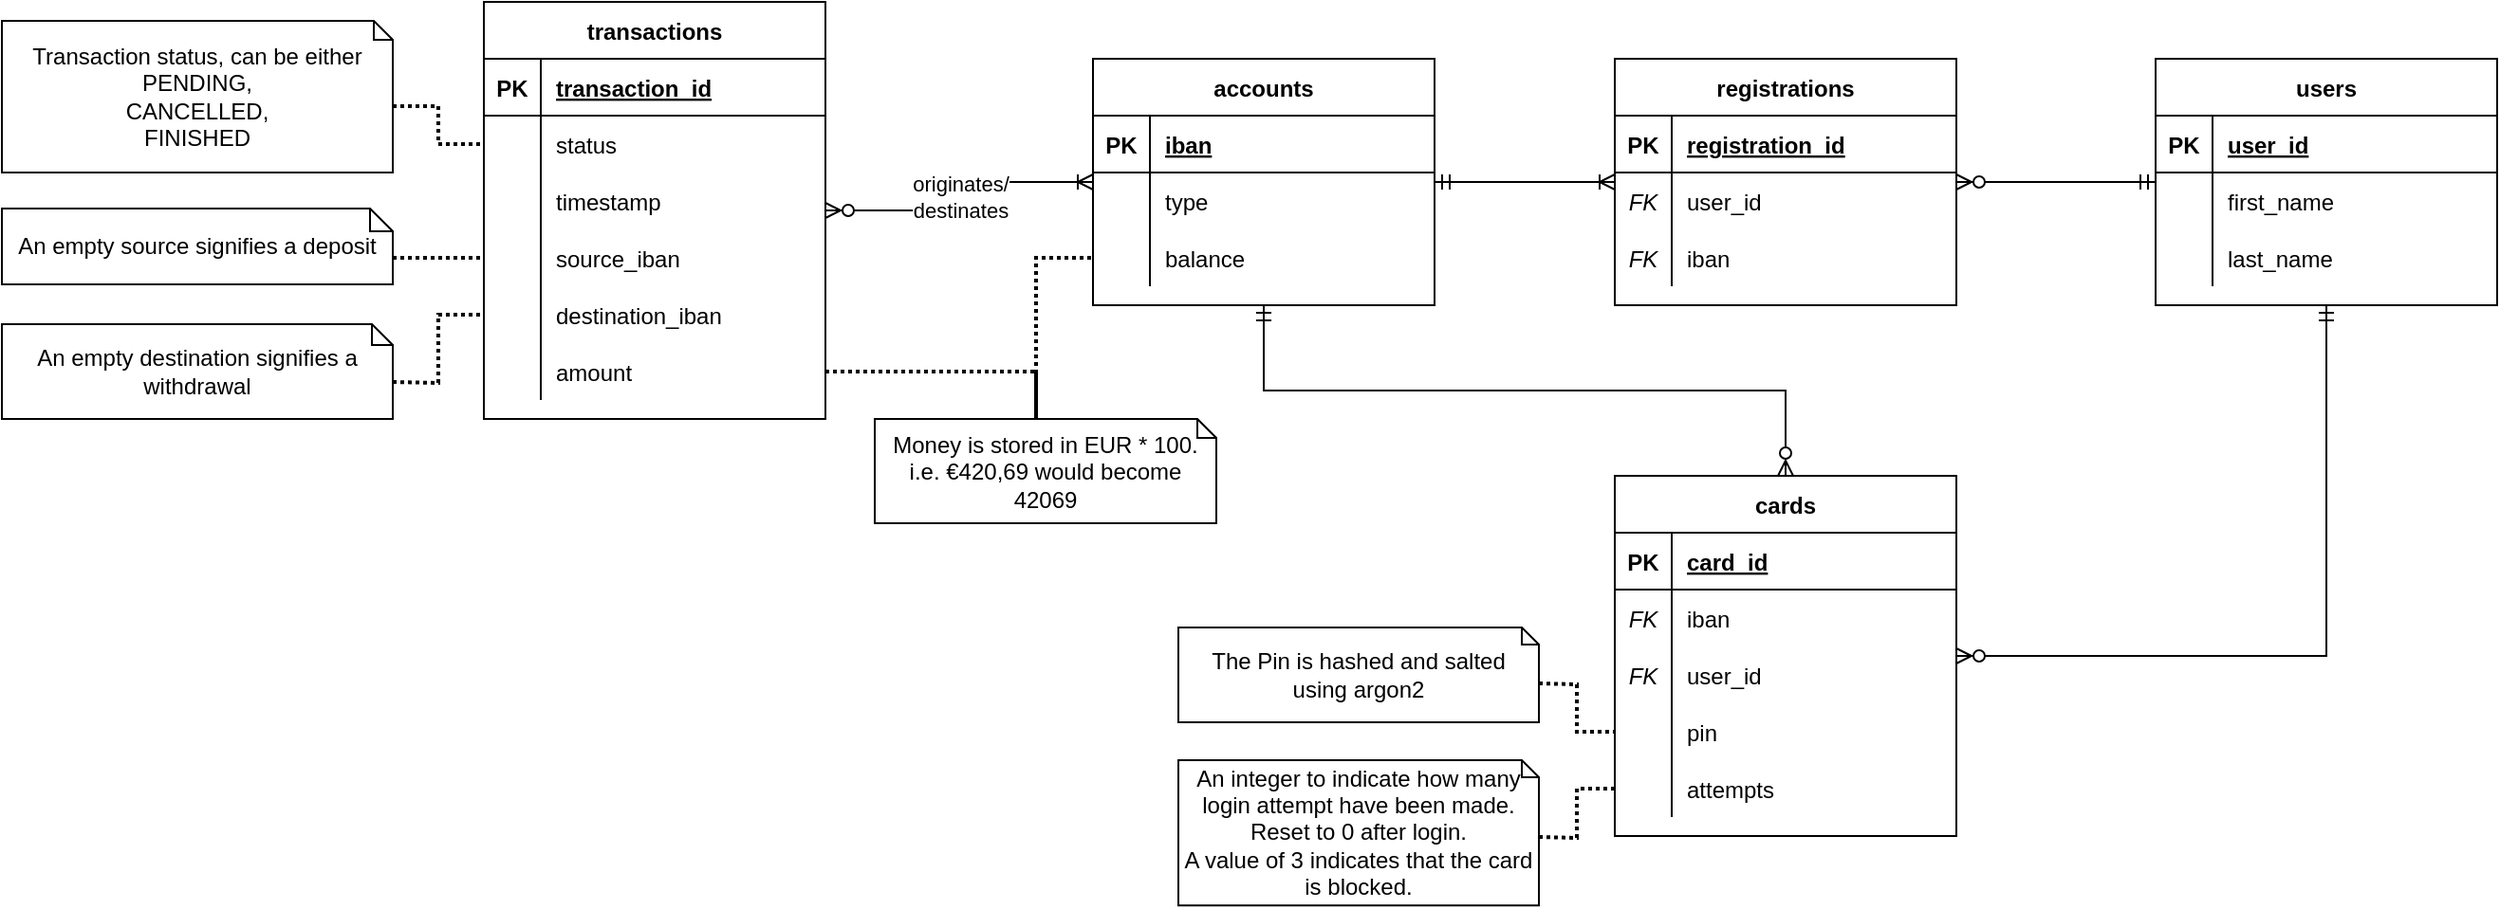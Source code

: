 <mxfile version="14.4.3" type="device"><diagram id="p55q_vqZBDoso4EpzTMx" name="Page-1"><mxGraphModel dx="1566" dy="1053" grid="1" gridSize="10" guides="1" tooltips="1" connect="1" arrows="1" fold="1" page="1" pageScale="1" pageWidth="850" pageHeight="1100" math="0" shadow="0"><root><mxCell id="0"/><mxCell id="1" parent="0"/><mxCell id="XyoRqMwCOSJP67RcENTq-22" style="edgeStyle=orthogonalEdgeStyle;rounded=0;orthogonalLoop=1;jettySize=auto;html=1;exitX=1;exitY=0.5;exitDx=0;exitDy=0;entryX=0;entryY=0.5;entryDx=0;entryDy=0;startArrow=ERzeroToMany;startFill=1;endArrow=ERoneToMany;endFill=0;" parent="1" source="8rE_-eUvc-ztTgPX_Pjg-32" target="8rE_-eUvc-ztTgPX_Pjg-80" edge="1"><mxGeometry relative="1" as="geometry"/></mxCell><mxCell id="XyoRqMwCOSJP67RcENTq-23" value="originates/&lt;br&gt;destinates" style="edgeLabel;html=1;align=center;verticalAlign=middle;resizable=0;points=[];" parent="XyoRqMwCOSJP67RcENTq-22" vertex="1" connectable="0"><mxGeometry x="-0.017" y="1" relative="1" as="geometry"><mxPoint x="1" y="-1" as="offset"/></mxGeometry></mxCell><mxCell id="8rE_-eUvc-ztTgPX_Pjg-32" value="transactions" style="shape=table;startSize=30;container=1;collapsible=1;childLayout=tableLayout;fixedRows=1;rowLines=0;fontStyle=1;align=center;resizeLast=1;" parent="1" vertex="1"><mxGeometry x="304" y="50" width="180" height="220" as="geometry"><mxRectangle x="304" y="50" width="110" height="30" as="alternateBounds"/></mxGeometry></mxCell><mxCell id="8rE_-eUvc-ztTgPX_Pjg-33" value="" style="shape=partialRectangle;collapsible=0;dropTarget=0;pointerEvents=0;fillColor=none;top=0;left=0;bottom=1;right=0;points=[[0,0.5],[1,0.5]];portConstraint=eastwest;" parent="8rE_-eUvc-ztTgPX_Pjg-32" vertex="1"><mxGeometry y="30" width="180" height="30" as="geometry"/></mxCell><mxCell id="8rE_-eUvc-ztTgPX_Pjg-34" value="PK" style="shape=partialRectangle;connectable=0;fillColor=none;top=0;left=0;bottom=0;right=0;fontStyle=1;overflow=hidden;" parent="8rE_-eUvc-ztTgPX_Pjg-33" vertex="1"><mxGeometry width="30" height="30" as="geometry"/></mxCell><mxCell id="8rE_-eUvc-ztTgPX_Pjg-35" value="transaction_id" style="shape=partialRectangle;connectable=0;fillColor=none;top=0;left=0;bottom=0;right=0;align=left;spacingLeft=6;fontStyle=5;overflow=hidden;" parent="8rE_-eUvc-ztTgPX_Pjg-33" vertex="1"><mxGeometry x="30" width="150" height="30" as="geometry"/></mxCell><mxCell id="8rE_-eUvc-ztTgPX_Pjg-36" value="" style="shape=partialRectangle;collapsible=0;dropTarget=0;pointerEvents=0;fillColor=none;top=0;left=0;bottom=0;right=0;points=[[0,0.5],[1,0.5]];portConstraint=eastwest;" parent="8rE_-eUvc-ztTgPX_Pjg-32" vertex="1"><mxGeometry y="60" width="180" height="30" as="geometry"/></mxCell><mxCell id="8rE_-eUvc-ztTgPX_Pjg-37" value="" style="shape=partialRectangle;connectable=0;fillColor=none;top=0;left=0;bottom=0;right=0;editable=1;overflow=hidden;" parent="8rE_-eUvc-ztTgPX_Pjg-36" vertex="1"><mxGeometry width="30" height="30" as="geometry"/></mxCell><mxCell id="8rE_-eUvc-ztTgPX_Pjg-38" value="status" style="shape=partialRectangle;connectable=0;fillColor=none;top=0;left=0;bottom=0;right=0;align=left;spacingLeft=6;overflow=hidden;" parent="8rE_-eUvc-ztTgPX_Pjg-36" vertex="1"><mxGeometry x="30" width="150" height="30" as="geometry"/></mxCell><mxCell id="N6YNjKPy-3RrqdHmj9Vh-1" style="shape=partialRectangle;collapsible=0;dropTarget=0;pointerEvents=0;fillColor=none;top=0;left=0;bottom=0;right=0;points=[[0,0.5],[1,0.5]];portConstraint=eastwest;" parent="8rE_-eUvc-ztTgPX_Pjg-32" vertex="1"><mxGeometry y="90" width="180" height="30" as="geometry"/></mxCell><mxCell id="N6YNjKPy-3RrqdHmj9Vh-2" style="shape=partialRectangle;connectable=0;fillColor=none;top=0;left=0;bottom=0;right=0;editable=1;overflow=hidden;" parent="N6YNjKPy-3RrqdHmj9Vh-1" vertex="1"><mxGeometry width="30" height="30" as="geometry"/></mxCell><mxCell id="N6YNjKPy-3RrqdHmj9Vh-3" value="timestamp" style="shape=partialRectangle;connectable=0;fillColor=none;top=0;left=0;bottom=0;right=0;align=left;spacingLeft=6;overflow=hidden;" parent="N6YNjKPy-3RrqdHmj9Vh-1" vertex="1"><mxGeometry x="30" width="150" height="30" as="geometry"/></mxCell><mxCell id="8rE_-eUvc-ztTgPX_Pjg-39" value="" style="shape=partialRectangle;collapsible=0;dropTarget=0;pointerEvents=0;fillColor=none;top=0;left=0;bottom=0;right=0;points=[[0,0.5],[1,0.5]];portConstraint=eastwest;" parent="8rE_-eUvc-ztTgPX_Pjg-32" vertex="1"><mxGeometry y="120" width="180" height="30" as="geometry"/></mxCell><mxCell id="8rE_-eUvc-ztTgPX_Pjg-40" value="" style="shape=partialRectangle;connectable=0;fillColor=none;top=0;left=0;bottom=0;right=0;editable=1;overflow=hidden;fontStyle=2" parent="8rE_-eUvc-ztTgPX_Pjg-39" vertex="1"><mxGeometry width="30" height="30" as="geometry"/></mxCell><mxCell id="8rE_-eUvc-ztTgPX_Pjg-41" value="source_iban" style="shape=partialRectangle;connectable=0;fillColor=none;top=0;left=0;bottom=0;right=0;align=left;spacingLeft=6;overflow=hidden;" parent="8rE_-eUvc-ztTgPX_Pjg-39" vertex="1"><mxGeometry x="30" width="150" height="30" as="geometry"/></mxCell><mxCell id="8rE_-eUvc-ztTgPX_Pjg-42" value="" style="shape=partialRectangle;collapsible=0;dropTarget=0;pointerEvents=0;fillColor=none;top=0;left=0;bottom=0;right=0;points=[[0,0.5],[1,0.5]];portConstraint=eastwest;" parent="8rE_-eUvc-ztTgPX_Pjg-32" vertex="1"><mxGeometry y="150" width="180" height="30" as="geometry"/></mxCell><mxCell id="8rE_-eUvc-ztTgPX_Pjg-43" value="" style="shape=partialRectangle;connectable=0;fillColor=none;top=0;left=0;bottom=0;right=0;editable=1;overflow=hidden;" parent="8rE_-eUvc-ztTgPX_Pjg-42" vertex="1"><mxGeometry width="30" height="30" as="geometry"/></mxCell><mxCell id="8rE_-eUvc-ztTgPX_Pjg-44" value="destination_iban" style="shape=partialRectangle;connectable=0;fillColor=none;top=0;left=0;bottom=0;right=0;align=left;spacingLeft=6;overflow=hidden;" parent="8rE_-eUvc-ztTgPX_Pjg-42" vertex="1"><mxGeometry x="30" width="150" height="30" as="geometry"/></mxCell><mxCell id="8rE_-eUvc-ztTgPX_Pjg-48" style="shape=partialRectangle;collapsible=0;dropTarget=0;pointerEvents=0;fillColor=none;top=0;left=0;bottom=0;right=0;points=[[0,0.5],[1,0.5]];portConstraint=eastwest;" parent="8rE_-eUvc-ztTgPX_Pjg-32" vertex="1"><mxGeometry y="180" width="180" height="30" as="geometry"/></mxCell><mxCell id="8rE_-eUvc-ztTgPX_Pjg-49" style="shape=partialRectangle;connectable=0;fillColor=none;top=0;left=0;bottom=0;right=0;editable=1;overflow=hidden;" parent="8rE_-eUvc-ztTgPX_Pjg-48" vertex="1"><mxGeometry width="30" height="30" as="geometry"/></mxCell><mxCell id="8rE_-eUvc-ztTgPX_Pjg-50" value="amount" style="shape=partialRectangle;connectable=0;fillColor=none;top=0;left=0;bottom=0;right=0;align=left;spacingLeft=6;overflow=hidden;" parent="8rE_-eUvc-ztTgPX_Pjg-48" vertex="1"><mxGeometry x="30" width="150" height="30" as="geometry"/></mxCell><mxCell id="8rE_-eUvc-ztTgPX_Pjg-51" value="users" style="shape=table;startSize=30;container=1;collapsible=1;childLayout=tableLayout;fixedRows=1;rowLines=0;fontStyle=1;align=center;resizeLast=1;" parent="1" vertex="1"><mxGeometry x="1185" y="80" width="180" height="130" as="geometry"><mxRectangle x="1185" y="80" width="70" height="30" as="alternateBounds"/></mxGeometry></mxCell><mxCell id="8rE_-eUvc-ztTgPX_Pjg-52" value="" style="shape=partialRectangle;collapsible=0;dropTarget=0;pointerEvents=0;fillColor=none;top=0;left=0;bottom=1;right=0;points=[[0,0.5],[1,0.5]];portConstraint=eastwest;" parent="8rE_-eUvc-ztTgPX_Pjg-51" vertex="1"><mxGeometry y="30" width="180" height="30" as="geometry"/></mxCell><mxCell id="8rE_-eUvc-ztTgPX_Pjg-53" value="PK" style="shape=partialRectangle;connectable=0;fillColor=none;top=0;left=0;bottom=0;right=0;fontStyle=1;overflow=hidden;" parent="8rE_-eUvc-ztTgPX_Pjg-52" vertex="1"><mxGeometry width="30" height="30" as="geometry"/></mxCell><mxCell id="8rE_-eUvc-ztTgPX_Pjg-54" value="user_id" style="shape=partialRectangle;connectable=0;fillColor=none;top=0;left=0;bottom=0;right=0;align=left;spacingLeft=6;fontStyle=5;overflow=hidden;" parent="8rE_-eUvc-ztTgPX_Pjg-52" vertex="1"><mxGeometry x="30" width="150" height="30" as="geometry"/></mxCell><mxCell id="8rE_-eUvc-ztTgPX_Pjg-55" value="" style="shape=partialRectangle;collapsible=0;dropTarget=0;pointerEvents=0;fillColor=none;top=0;left=0;bottom=0;right=0;points=[[0,0.5],[1,0.5]];portConstraint=eastwest;" parent="8rE_-eUvc-ztTgPX_Pjg-51" vertex="1"><mxGeometry y="60" width="180" height="30" as="geometry"/></mxCell><mxCell id="8rE_-eUvc-ztTgPX_Pjg-56" value="" style="shape=partialRectangle;connectable=0;fillColor=none;top=0;left=0;bottom=0;right=0;editable=1;overflow=hidden;" parent="8rE_-eUvc-ztTgPX_Pjg-55" vertex="1"><mxGeometry width="30" height="30" as="geometry"/></mxCell><mxCell id="8rE_-eUvc-ztTgPX_Pjg-57" value="first_name" style="shape=partialRectangle;connectable=0;fillColor=none;top=0;left=0;bottom=0;right=0;align=left;spacingLeft=6;overflow=hidden;" parent="8rE_-eUvc-ztTgPX_Pjg-55" vertex="1"><mxGeometry x="30" width="150" height="30" as="geometry"/></mxCell><mxCell id="8rE_-eUvc-ztTgPX_Pjg-58" value="" style="shape=partialRectangle;collapsible=0;dropTarget=0;pointerEvents=0;fillColor=none;top=0;left=0;bottom=0;right=0;points=[[0,0.5],[1,0.5]];portConstraint=eastwest;" parent="8rE_-eUvc-ztTgPX_Pjg-51" vertex="1"><mxGeometry y="90" width="180" height="30" as="geometry"/></mxCell><mxCell id="8rE_-eUvc-ztTgPX_Pjg-59" value="" style="shape=partialRectangle;connectable=0;fillColor=none;top=0;left=0;bottom=0;right=0;editable=1;overflow=hidden;" parent="8rE_-eUvc-ztTgPX_Pjg-58" vertex="1"><mxGeometry width="30" height="30" as="geometry"/></mxCell><mxCell id="8rE_-eUvc-ztTgPX_Pjg-60" value="last_name" style="shape=partialRectangle;connectable=0;fillColor=none;top=0;left=0;bottom=0;right=0;align=left;spacingLeft=6;overflow=hidden;" parent="8rE_-eUvc-ztTgPX_Pjg-58" vertex="1"><mxGeometry x="30" width="150" height="30" as="geometry"/></mxCell><mxCell id="XyoRqMwCOSJP67RcENTq-32" style="edgeStyle=orthogonalEdgeStyle;rounded=0;orthogonalLoop=1;jettySize=auto;html=1;exitX=1;exitY=0.5;exitDx=0;exitDy=0;entryX=0.5;entryY=1;entryDx=0;entryDy=0;startArrow=ERzeroToMany;startFill=1;endArrow=ERmandOne;endFill=0;" parent="1" source="8rE_-eUvc-ztTgPX_Pjg-64" target="8rE_-eUvc-ztTgPX_Pjg-51" edge="1"><mxGeometry relative="1" as="geometry"/></mxCell><mxCell id="8rE_-eUvc-ztTgPX_Pjg-64" value="cards" style="shape=table;startSize=30;container=1;collapsible=1;childLayout=tableLayout;fixedRows=1;rowLines=0;fontStyle=1;align=center;resizeLast=1;" parent="1" vertex="1"><mxGeometry x="900" y="300" width="180" height="190" as="geometry"><mxRectangle x="625" y="395" width="70" height="30" as="alternateBounds"/></mxGeometry></mxCell><mxCell id="8rE_-eUvc-ztTgPX_Pjg-65" value="" style="shape=partialRectangle;collapsible=0;dropTarget=0;pointerEvents=0;fillColor=none;top=0;left=0;bottom=1;right=0;points=[[0,0.5],[1,0.5]];portConstraint=eastwest;" parent="8rE_-eUvc-ztTgPX_Pjg-64" vertex="1"><mxGeometry y="30" width="180" height="30" as="geometry"/></mxCell><mxCell id="8rE_-eUvc-ztTgPX_Pjg-66" value="PK" style="shape=partialRectangle;connectable=0;fillColor=none;top=0;left=0;bottom=0;right=0;fontStyle=1;overflow=hidden;" parent="8rE_-eUvc-ztTgPX_Pjg-65" vertex="1"><mxGeometry width="30" height="30" as="geometry"/></mxCell><mxCell id="8rE_-eUvc-ztTgPX_Pjg-67" value="card_id" style="shape=partialRectangle;connectable=0;fillColor=none;top=0;left=0;bottom=0;right=0;align=left;spacingLeft=6;fontStyle=5;overflow=hidden;" parent="8rE_-eUvc-ztTgPX_Pjg-65" vertex="1"><mxGeometry x="30" width="150" height="30" as="geometry"/></mxCell><mxCell id="XyoRqMwCOSJP67RcENTq-3" style="shape=partialRectangle;collapsible=0;dropTarget=0;pointerEvents=0;fillColor=none;top=0;left=0;bottom=0;right=0;points=[[0,0.5],[1,0.5]];portConstraint=eastwest;" parent="8rE_-eUvc-ztTgPX_Pjg-64" vertex="1"><mxGeometry y="60" width="180" height="30" as="geometry"/></mxCell><mxCell id="XyoRqMwCOSJP67RcENTq-4" value="FK" style="shape=partialRectangle;connectable=0;fillColor=none;top=0;left=0;bottom=0;right=0;editable=1;overflow=hidden;fontStyle=2" parent="XyoRqMwCOSJP67RcENTq-3" vertex="1"><mxGeometry width="30" height="30" as="geometry"/></mxCell><mxCell id="XyoRqMwCOSJP67RcENTq-5" value="iban" style="shape=partialRectangle;connectable=0;fillColor=none;top=0;left=0;bottom=0;right=0;align=left;spacingLeft=6;overflow=hidden;" parent="XyoRqMwCOSJP67RcENTq-3" vertex="1"><mxGeometry x="30" width="150" height="30" as="geometry"/></mxCell><mxCell id="KfFZSFYWlPb3rjQxNbHe-1" style="shape=partialRectangle;collapsible=0;dropTarget=0;pointerEvents=0;fillColor=none;top=0;left=0;bottom=0;right=0;points=[[0,0.5],[1,0.5]];portConstraint=eastwest;" parent="8rE_-eUvc-ztTgPX_Pjg-64" vertex="1"><mxGeometry y="90" width="180" height="30" as="geometry"/></mxCell><mxCell id="KfFZSFYWlPb3rjQxNbHe-2" value="FK" style="shape=partialRectangle;connectable=0;fillColor=none;top=0;left=0;bottom=0;right=0;editable=1;overflow=hidden;fontStyle=2" parent="KfFZSFYWlPb3rjQxNbHe-1" vertex="1"><mxGeometry width="30" height="30" as="geometry"/></mxCell><mxCell id="KfFZSFYWlPb3rjQxNbHe-3" value="user_id" style="shape=partialRectangle;connectable=0;fillColor=none;top=0;left=0;bottom=0;right=0;align=left;spacingLeft=6;overflow=hidden;" parent="KfFZSFYWlPb3rjQxNbHe-1" vertex="1"><mxGeometry x="30" width="150" height="30" as="geometry"/></mxCell><mxCell id="8rE_-eUvc-ztTgPX_Pjg-74" value="" style="shape=partialRectangle;collapsible=0;dropTarget=0;pointerEvents=0;fillColor=none;top=0;left=0;bottom=0;right=0;points=[[0,0.5],[1,0.5]];portConstraint=eastwest;" parent="8rE_-eUvc-ztTgPX_Pjg-64" vertex="1"><mxGeometry y="120" width="180" height="30" as="geometry"/></mxCell><mxCell id="8rE_-eUvc-ztTgPX_Pjg-75" value="" style="shape=partialRectangle;connectable=0;fillColor=none;top=0;left=0;bottom=0;right=0;editable=1;overflow=hidden;" parent="8rE_-eUvc-ztTgPX_Pjg-74" vertex="1"><mxGeometry width="30" height="30" as="geometry"/></mxCell><mxCell id="8rE_-eUvc-ztTgPX_Pjg-76" value="pin" style="shape=partialRectangle;connectable=0;fillColor=none;top=0;left=0;bottom=0;right=0;align=left;spacingLeft=6;overflow=hidden;" parent="8rE_-eUvc-ztTgPX_Pjg-74" vertex="1"><mxGeometry x="30" width="150" height="30" as="geometry"/></mxCell><mxCell id="8rE_-eUvc-ztTgPX_Pjg-77" style="shape=partialRectangle;collapsible=0;dropTarget=0;pointerEvents=0;fillColor=none;top=0;left=0;bottom=0;right=0;points=[[0,0.5],[1,0.5]];portConstraint=eastwest;" parent="8rE_-eUvc-ztTgPX_Pjg-64" vertex="1"><mxGeometry y="150" width="180" height="30" as="geometry"/></mxCell><mxCell id="8rE_-eUvc-ztTgPX_Pjg-78" style="shape=partialRectangle;connectable=0;fillColor=none;top=0;left=0;bottom=0;right=0;editable=1;overflow=hidden;" parent="8rE_-eUvc-ztTgPX_Pjg-77" vertex="1"><mxGeometry width="30" height="30" as="geometry"/></mxCell><mxCell id="8rE_-eUvc-ztTgPX_Pjg-79" value="attempts" style="shape=partialRectangle;connectable=0;fillColor=none;top=0;left=0;bottom=0;right=0;align=left;spacingLeft=6;overflow=hidden;" parent="8rE_-eUvc-ztTgPX_Pjg-77" vertex="1"><mxGeometry x="30" width="150" height="30" as="geometry"/></mxCell><mxCell id="XyoRqMwCOSJP67RcENTq-2" style="edgeStyle=orthogonalEdgeStyle;rounded=0;orthogonalLoop=1;jettySize=auto;html=1;exitX=0.5;exitY=1;exitDx=0;exitDy=0;entryX=0.5;entryY=0;entryDx=0;entryDy=0;endArrow=ERzeroToMany;endFill=1;startArrow=ERmandOne;startFill=0;" parent="1" source="8rE_-eUvc-ztTgPX_Pjg-80" target="8rE_-eUvc-ztTgPX_Pjg-64" edge="1"><mxGeometry relative="1" as="geometry"/></mxCell><mxCell id="XyoRqMwCOSJP67RcENTq-21" style="edgeStyle=orthogonalEdgeStyle;rounded=0;orthogonalLoop=1;jettySize=auto;html=1;exitX=1;exitY=0.5;exitDx=0;exitDy=0;entryX=0;entryY=0.5;entryDx=0;entryDy=0;startArrow=ERmandOne;startFill=0;endArrow=ERoneToMany;endFill=0;" parent="1" source="8rE_-eUvc-ztTgPX_Pjg-80" target="XyoRqMwCOSJP67RcENTq-6" edge="1"><mxGeometry relative="1" as="geometry"/></mxCell><mxCell id="8rE_-eUvc-ztTgPX_Pjg-80" value="accounts" style="shape=table;startSize=30;container=1;collapsible=1;childLayout=tableLayout;fixedRows=1;rowLines=0;fontStyle=1;align=center;resizeLast=1;" parent="1" vertex="1"><mxGeometry x="625" y="80" width="180" height="130" as="geometry"><mxRectangle x="625" y="65" width="90" height="30" as="alternateBounds"/></mxGeometry></mxCell><mxCell id="8rE_-eUvc-ztTgPX_Pjg-81" value="" style="shape=partialRectangle;collapsible=0;dropTarget=0;pointerEvents=0;fillColor=none;top=0;left=0;bottom=1;right=0;points=[[0,0.5],[1,0.5]];portConstraint=eastwest;" parent="8rE_-eUvc-ztTgPX_Pjg-80" vertex="1"><mxGeometry y="30" width="180" height="30" as="geometry"/></mxCell><mxCell id="8rE_-eUvc-ztTgPX_Pjg-82" value="PK" style="shape=partialRectangle;connectable=0;fillColor=none;top=0;left=0;bottom=0;right=0;fontStyle=1;overflow=hidden;" parent="8rE_-eUvc-ztTgPX_Pjg-81" vertex="1"><mxGeometry width="30" height="30" as="geometry"/></mxCell><mxCell id="8rE_-eUvc-ztTgPX_Pjg-83" value="iban" style="shape=partialRectangle;connectable=0;fillColor=none;top=0;left=0;bottom=0;right=0;align=left;spacingLeft=6;fontStyle=5;overflow=hidden;" parent="8rE_-eUvc-ztTgPX_Pjg-81" vertex="1"><mxGeometry x="30" width="150" height="30" as="geometry"/></mxCell><mxCell id="8rE_-eUvc-ztTgPX_Pjg-87" value="" style="shape=partialRectangle;collapsible=0;dropTarget=0;pointerEvents=0;fillColor=none;top=0;left=0;bottom=0;right=0;points=[[0,0.5],[1,0.5]];portConstraint=eastwest;" parent="8rE_-eUvc-ztTgPX_Pjg-80" vertex="1"><mxGeometry y="60" width="180" height="30" as="geometry"/></mxCell><mxCell id="8rE_-eUvc-ztTgPX_Pjg-88" value="" style="shape=partialRectangle;connectable=0;fillColor=none;top=0;left=0;bottom=0;right=0;editable=1;overflow=hidden;" parent="8rE_-eUvc-ztTgPX_Pjg-87" vertex="1"><mxGeometry width="30" height="30" as="geometry"/></mxCell><mxCell id="8rE_-eUvc-ztTgPX_Pjg-89" value="type" style="shape=partialRectangle;connectable=0;fillColor=none;top=0;left=0;bottom=0;right=0;align=left;spacingLeft=6;overflow=hidden;" parent="8rE_-eUvc-ztTgPX_Pjg-87" vertex="1"><mxGeometry x="30" width="150" height="30" as="geometry"/></mxCell><mxCell id="8rE_-eUvc-ztTgPX_Pjg-90" value="" style="shape=partialRectangle;collapsible=0;dropTarget=0;pointerEvents=0;fillColor=none;top=0;left=0;bottom=0;right=0;points=[[0,0.5],[1,0.5]];portConstraint=eastwest;" parent="8rE_-eUvc-ztTgPX_Pjg-80" vertex="1"><mxGeometry y="90" width="180" height="30" as="geometry"/></mxCell><mxCell id="8rE_-eUvc-ztTgPX_Pjg-91" value="" style="shape=partialRectangle;connectable=0;fillColor=none;top=0;left=0;bottom=0;right=0;editable=1;overflow=hidden;" parent="8rE_-eUvc-ztTgPX_Pjg-90" vertex="1"><mxGeometry width="30" height="30" as="geometry"/></mxCell><mxCell id="8rE_-eUvc-ztTgPX_Pjg-92" value="balance" style="shape=partialRectangle;connectable=0;fillColor=none;top=0;left=0;bottom=0;right=0;align=left;spacingLeft=6;overflow=hidden;" parent="8rE_-eUvc-ztTgPX_Pjg-90" vertex="1"><mxGeometry x="30" width="150" height="30" as="geometry"/></mxCell><mxCell id="NzND4-64eOhnY8THx7ia-15" value="An integer to indicate how many login attempt have been made.&lt;br&gt;Reset to 0 after login.&lt;br&gt;A value of 3 indicates that the card is blocked." style="shape=note;size=9;whiteSpace=wrap;html=1;" parent="1" vertex="1"><mxGeometry x="670" y="450" width="190" height="76.59" as="geometry"/></mxCell><mxCell id="NzND4-64eOhnY8THx7ia-16" value="" style="endArrow=none;html=1;rounded=0;dashed=1;dashPattern=1 1;strokeWidth=2;exitX=0;exitY=0;exitDx=190;exitDy=40.5;exitPerimeter=0;entryX=0;entryY=0.5;entryDx=0;entryDy=0;" parent="1" source="NzND4-64eOhnY8THx7ia-15" target="8rE_-eUvc-ztTgPX_Pjg-77" edge="1"><mxGeometry relative="1" as="geometry"><mxPoint x="660" y="630" as="sourcePoint"/><mxPoint x="820" y="630" as="targetPoint"/><Array as="points"><mxPoint x="880" y="491"/><mxPoint x="880" y="465"/></Array></mxGeometry></mxCell><mxCell id="NzND4-64eOhnY8THx7ia-17" value="" style="endArrow=none;html=1;rounded=0;dashed=1;dashPattern=1 1;strokeWidth=2;entryX=0;entryY=0.5;entryDx=0;entryDy=0;exitX=0;exitY=0;exitDx=190;exitDy=29.5;exitPerimeter=0;" parent="1" source="NzND4-64eOhnY8THx7ia-18" target="8rE_-eUvc-ztTgPX_Pjg-74" edge="1"><mxGeometry relative="1" as="geometry"><mxPoint x="560" y="450" as="sourcePoint"/><mxPoint x="570" y="430" as="targetPoint"/><Array as="points"><mxPoint x="880" y="410"/><mxPoint x="880" y="435"/></Array></mxGeometry></mxCell><mxCell id="NzND4-64eOhnY8THx7ia-18" value="The Pin is hashed and salted&lt;br&gt;using argon2" style="shape=note;size=9;whiteSpace=wrap;html=1;" parent="1" vertex="1"><mxGeometry x="670" y="380" width="190" height="50" as="geometry"/></mxCell><mxCell id="NzND4-64eOhnY8THx7ia-19" value="Money is stored in EUR * 100.&lt;br&gt;i.e. €420,69 would become 42069" style="shape=note;size=10;whiteSpace=wrap;html=1;" parent="1" vertex="1"><mxGeometry x="510" y="270" width="180" height="55" as="geometry"/></mxCell><mxCell id="NzND4-64eOhnY8THx7ia-20" value="" style="endArrow=none;html=1;rounded=0;dashed=1;dashPattern=1 1;strokeWidth=2;exitX=1;exitY=0.5;exitDx=0;exitDy=0;entryX=0;entryY=0;entryDx=85;entryDy=0;entryPerimeter=0;" parent="1" source="8rE_-eUvc-ztTgPX_Pjg-48" target="NzND4-64eOhnY8THx7ia-19" edge="1"><mxGeometry relative="1" as="geometry"><mxPoint x="560" y="210" as="sourcePoint"/><mxPoint x="720" y="210" as="targetPoint"/><Array as="points"><mxPoint x="595" y="245"/></Array></mxGeometry></mxCell><mxCell id="NzND4-64eOhnY8THx7ia-21" value="" style="endArrow=none;html=1;rounded=0;dashed=1;dashPattern=1 1;strokeWidth=2;entryX=0;entryY=0.5;entryDx=0;entryDy=0;exitX=0;exitY=0;exitDx=85;exitDy=0;exitPerimeter=0;" parent="1" source="NzND4-64eOhnY8THx7ia-19" target="8rE_-eUvc-ztTgPX_Pjg-90" edge="1"><mxGeometry relative="1" as="geometry"><mxPoint x="420" y="290" as="sourcePoint"/><mxPoint x="580" y="290" as="targetPoint"/><Array as="points"><mxPoint x="595" y="185"/></Array></mxGeometry></mxCell><mxCell id="NzND4-64eOhnY8THx7ia-24" value="Transaction status, can be either&lt;br&gt;PENDING,&lt;br&gt;CANCELLED,&lt;br&gt;FINISHED" style="shape=note;size=10;whiteSpace=wrap;html=1;" parent="1" vertex="1"><mxGeometry x="50" y="60" width="206" height="80" as="geometry"/></mxCell><mxCell id="NzND4-64eOhnY8THx7ia-26" value="" style="endArrow=none;html=1;rounded=0;dashed=1;dashPattern=1 1;strokeWidth=2;entryX=0;entryY=0.5;entryDx=0;entryDy=0;exitX=0;exitY=0;exitDx=206;exitDy=45;exitPerimeter=0;" parent="1" source="NzND4-64eOhnY8THx7ia-24" target="8rE_-eUvc-ztTgPX_Pjg-36" edge="1"><mxGeometry relative="1" as="geometry"><mxPoint x="110" y="200" as="sourcePoint"/><mxPoint x="270" y="200" as="targetPoint"/><Array as="points"><mxPoint x="280" y="105"/><mxPoint x="280" y="125"/></Array></mxGeometry></mxCell><mxCell id="NzND4-64eOhnY8THx7ia-28" value="" style="endArrow=none;html=1;rounded=0;dashed=1;dashPattern=1 1;strokeWidth=2;entryX=0;entryY=0.5;entryDx=0;entryDy=0;exitX=0;exitY=0;exitDx=206;exitDy=26;exitPerimeter=0;" parent="1" source="NzND4-64eOhnY8THx7ia-27" target="8rE_-eUvc-ztTgPX_Pjg-39" edge="1"><mxGeometry relative="1" as="geometry"><mxPoint x="254" y="155" as="sourcePoint"/><mxPoint x="290" y="210" as="targetPoint"/></mxGeometry></mxCell><mxCell id="NzND4-64eOhnY8THx7ia-27" value="An empty source signifies a deposit" style="shape=note;size=12;whiteSpace=wrap;html=1;" parent="1" vertex="1"><mxGeometry x="50" y="159" width="206" height="40" as="geometry"/></mxCell><mxCell id="NzND4-64eOhnY8THx7ia-29" value="An empty destination signifies a withdrawal" style="shape=note;size=11;whiteSpace=wrap;html=1;" parent="1" vertex="1"><mxGeometry x="50" y="220" width="206" height="50" as="geometry"/></mxCell><mxCell id="NzND4-64eOhnY8THx7ia-30" value="" style="endArrow=none;html=1;rounded=0;dashed=1;dashPattern=1 1;strokeWidth=2;entryX=0;entryY=0.5;entryDx=0;entryDy=0;exitX=0;exitY=0;exitDx=206;exitDy=30.5;exitPerimeter=0;" parent="1" source="NzND4-64eOhnY8THx7ia-29" target="8rE_-eUvc-ztTgPX_Pjg-42" edge="1"><mxGeometry relative="1" as="geometry"><mxPoint x="260" y="310" as="sourcePoint"/><mxPoint x="420" y="310" as="targetPoint"/><Array as="points"><mxPoint x="280" y="251"/><mxPoint x="280" y="215"/></Array></mxGeometry></mxCell><mxCell id="XyoRqMwCOSJP67RcENTq-25" style="edgeStyle=orthogonalEdgeStyle;rounded=0;orthogonalLoop=1;jettySize=auto;html=1;exitX=1;exitY=0.5;exitDx=0;exitDy=0;entryX=0;entryY=0.5;entryDx=0;entryDy=0;startArrow=ERzeroToMany;startFill=1;endArrow=ERmandOne;endFill=0;" parent="1" source="XyoRqMwCOSJP67RcENTq-6" target="8rE_-eUvc-ztTgPX_Pjg-51" edge="1"><mxGeometry relative="1" as="geometry"/></mxCell><mxCell id="XyoRqMwCOSJP67RcENTq-6" value="registrations" style="shape=table;startSize=30;container=1;collapsible=1;childLayout=tableLayout;fixedRows=1;rowLines=0;fontStyle=1;align=center;resizeLast=1;" parent="1" vertex="1"><mxGeometry x="900" y="80" width="180" height="130" as="geometry"><mxRectangle x="900" y="80" width="110" height="30" as="alternateBounds"/></mxGeometry></mxCell><mxCell id="XyoRqMwCOSJP67RcENTq-7" value="" style="shape=partialRectangle;collapsible=0;dropTarget=0;pointerEvents=0;fillColor=none;top=0;left=0;bottom=1;right=0;points=[[0,0.5],[1,0.5]];portConstraint=eastwest;" parent="XyoRqMwCOSJP67RcENTq-6" vertex="1"><mxGeometry y="30" width="180" height="30" as="geometry"/></mxCell><mxCell id="XyoRqMwCOSJP67RcENTq-8" value="PK" style="shape=partialRectangle;connectable=0;fillColor=none;top=0;left=0;bottom=0;right=0;fontStyle=1;overflow=hidden;" parent="XyoRqMwCOSJP67RcENTq-7" vertex="1"><mxGeometry width="30" height="30" as="geometry"/></mxCell><mxCell id="XyoRqMwCOSJP67RcENTq-9" value="registration_id" style="shape=partialRectangle;connectable=0;fillColor=none;top=0;left=0;bottom=0;right=0;align=left;spacingLeft=6;fontStyle=5;overflow=hidden;" parent="XyoRqMwCOSJP67RcENTq-7" vertex="1"><mxGeometry x="30" width="150" height="30" as="geometry"/></mxCell><mxCell id="XyoRqMwCOSJP67RcENTq-10" value="" style="shape=partialRectangle;collapsible=0;dropTarget=0;pointerEvents=0;fillColor=none;top=0;left=0;bottom=0;right=0;points=[[0,0.5],[1,0.5]];portConstraint=eastwest;" parent="XyoRqMwCOSJP67RcENTq-6" vertex="1"><mxGeometry y="60" width="180" height="30" as="geometry"/></mxCell><mxCell id="XyoRqMwCOSJP67RcENTq-11" value="FK" style="shape=partialRectangle;connectable=0;fillColor=none;top=0;left=0;bottom=0;right=0;editable=1;overflow=hidden;fontStyle=2" parent="XyoRqMwCOSJP67RcENTq-10" vertex="1"><mxGeometry width="30" height="30" as="geometry"/></mxCell><mxCell id="XyoRqMwCOSJP67RcENTq-12" value="user_id" style="shape=partialRectangle;connectable=0;fillColor=none;top=0;left=0;bottom=0;right=0;align=left;spacingLeft=6;overflow=hidden;" parent="XyoRqMwCOSJP67RcENTq-10" vertex="1"><mxGeometry x="30" width="150" height="30" as="geometry"/></mxCell><mxCell id="XyoRqMwCOSJP67RcENTq-13" value="" style="shape=partialRectangle;collapsible=0;dropTarget=0;pointerEvents=0;fillColor=none;top=0;left=0;bottom=0;right=0;points=[[0,0.5],[1,0.5]];portConstraint=eastwest;" parent="XyoRqMwCOSJP67RcENTq-6" vertex="1"><mxGeometry y="90" width="180" height="30" as="geometry"/></mxCell><mxCell id="XyoRqMwCOSJP67RcENTq-14" value="FK" style="shape=partialRectangle;connectable=0;fillColor=none;top=0;left=0;bottom=0;right=0;editable=1;overflow=hidden;fontStyle=2" parent="XyoRqMwCOSJP67RcENTq-13" vertex="1"><mxGeometry width="30" height="30" as="geometry"/></mxCell><mxCell id="XyoRqMwCOSJP67RcENTq-15" value="iban" style="shape=partialRectangle;connectable=0;fillColor=none;top=0;left=0;bottom=0;right=0;align=left;spacingLeft=6;overflow=hidden;" parent="XyoRqMwCOSJP67RcENTq-13" vertex="1"><mxGeometry x="30" width="150" height="30" as="geometry"/></mxCell></root></mxGraphModel></diagram></mxfile>